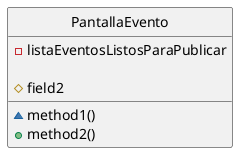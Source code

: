 @startuml vista estatica
hide circle 
class PantallaEvento {
 -listaEventosListosParaPublicar
 
 #field2
 ~method1()
 +method2()
}

@enduml